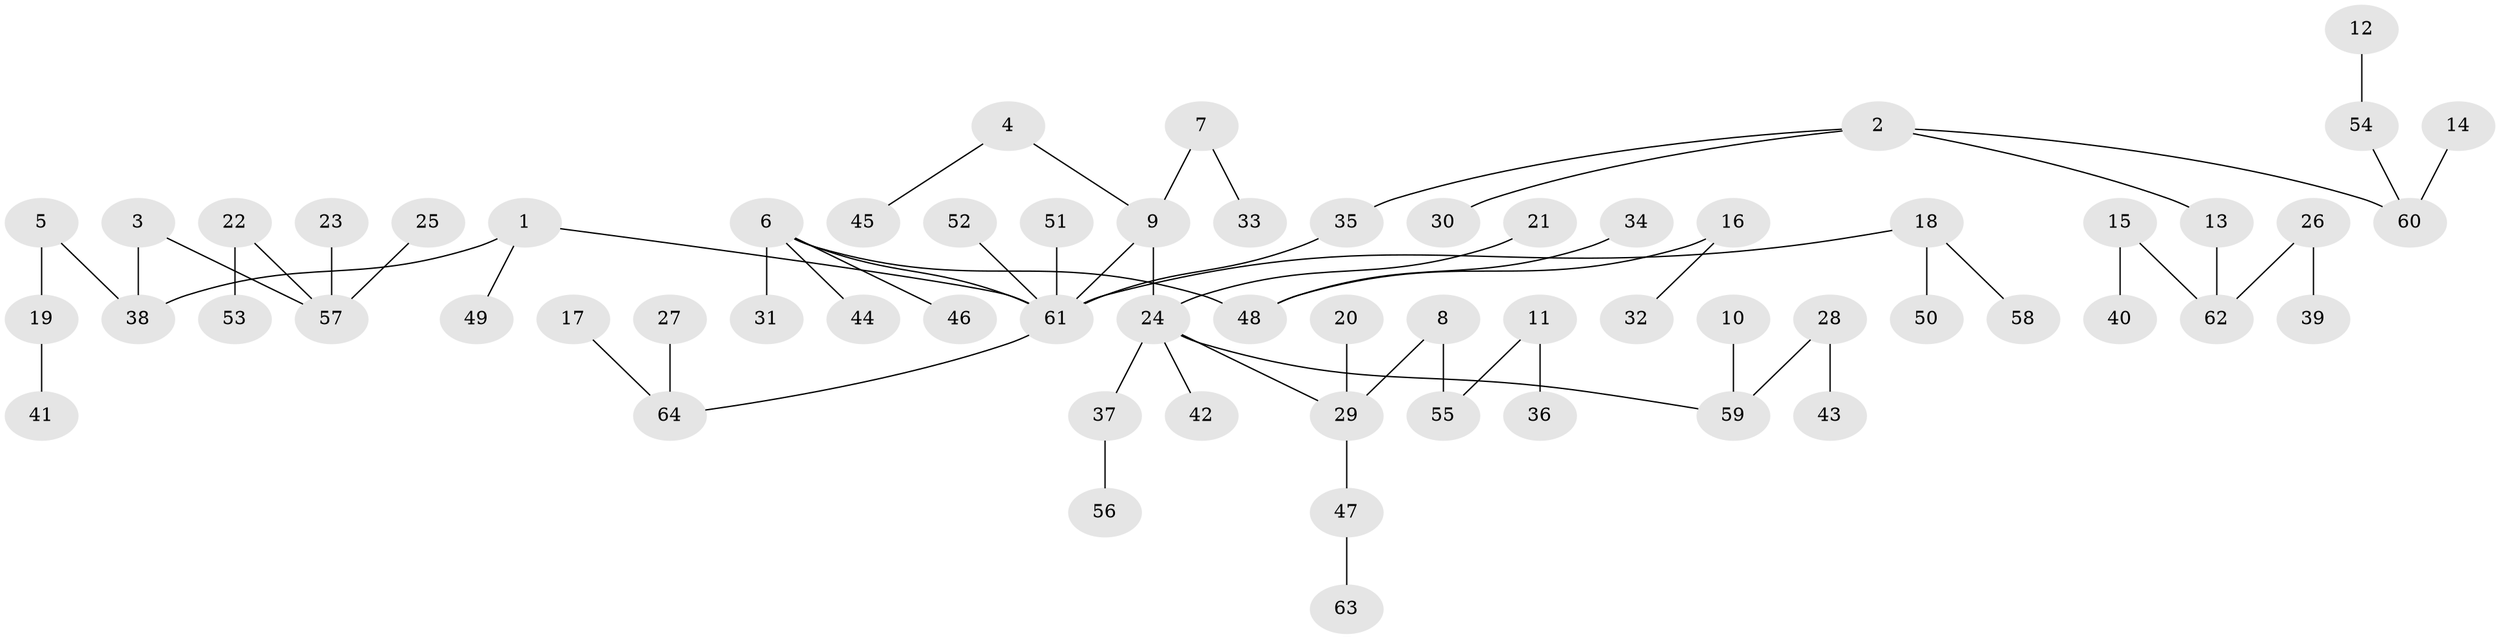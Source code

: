 // original degree distribution, {10: 0.0078125, 3: 0.1171875, 4: 0.0703125, 5: 0.03125, 7: 0.0078125, 1: 0.46875, 2: 0.296875}
// Generated by graph-tools (version 1.1) at 2025/02/03/09/25 03:02:21]
// undirected, 64 vertices, 63 edges
graph export_dot {
graph [start="1"]
  node [color=gray90,style=filled];
  1;
  2;
  3;
  4;
  5;
  6;
  7;
  8;
  9;
  10;
  11;
  12;
  13;
  14;
  15;
  16;
  17;
  18;
  19;
  20;
  21;
  22;
  23;
  24;
  25;
  26;
  27;
  28;
  29;
  30;
  31;
  32;
  33;
  34;
  35;
  36;
  37;
  38;
  39;
  40;
  41;
  42;
  43;
  44;
  45;
  46;
  47;
  48;
  49;
  50;
  51;
  52;
  53;
  54;
  55;
  56;
  57;
  58;
  59;
  60;
  61;
  62;
  63;
  64;
  1 -- 38 [weight=1.0];
  1 -- 49 [weight=1.0];
  1 -- 61 [weight=1.0];
  2 -- 13 [weight=1.0];
  2 -- 30 [weight=1.0];
  2 -- 35 [weight=1.0];
  2 -- 60 [weight=1.0];
  3 -- 38 [weight=1.0];
  3 -- 57 [weight=1.0];
  4 -- 9 [weight=1.0];
  4 -- 45 [weight=1.0];
  5 -- 19 [weight=1.0];
  5 -- 38 [weight=1.0];
  6 -- 31 [weight=1.0];
  6 -- 44 [weight=1.0];
  6 -- 46 [weight=1.0];
  6 -- 48 [weight=1.0];
  6 -- 61 [weight=1.0];
  7 -- 9 [weight=1.0];
  7 -- 33 [weight=1.0];
  8 -- 29 [weight=1.0];
  8 -- 55 [weight=1.0];
  9 -- 24 [weight=1.0];
  9 -- 61 [weight=1.0];
  10 -- 59 [weight=1.0];
  11 -- 36 [weight=1.0];
  11 -- 55 [weight=1.0];
  12 -- 54 [weight=1.0];
  13 -- 62 [weight=1.0];
  14 -- 60 [weight=1.0];
  15 -- 40 [weight=1.0];
  15 -- 62 [weight=1.0];
  16 -- 32 [weight=1.0];
  16 -- 48 [weight=1.0];
  17 -- 64 [weight=1.0];
  18 -- 50 [weight=1.0];
  18 -- 58 [weight=1.0];
  18 -- 61 [weight=1.0];
  19 -- 41 [weight=1.0];
  20 -- 29 [weight=1.0];
  21 -- 24 [weight=1.0];
  22 -- 53 [weight=1.0];
  22 -- 57 [weight=1.0];
  23 -- 57 [weight=1.0];
  24 -- 29 [weight=1.0];
  24 -- 37 [weight=1.0];
  24 -- 42 [weight=1.0];
  24 -- 59 [weight=1.0];
  25 -- 57 [weight=1.0];
  26 -- 39 [weight=1.0];
  26 -- 62 [weight=1.0];
  27 -- 64 [weight=1.0];
  28 -- 43 [weight=1.0];
  28 -- 59 [weight=1.0];
  29 -- 47 [weight=1.0];
  34 -- 48 [weight=1.0];
  35 -- 61 [weight=1.0];
  37 -- 56 [weight=1.0];
  47 -- 63 [weight=1.0];
  51 -- 61 [weight=1.0];
  52 -- 61 [weight=1.0];
  54 -- 60 [weight=1.0];
  61 -- 64 [weight=1.0];
}

